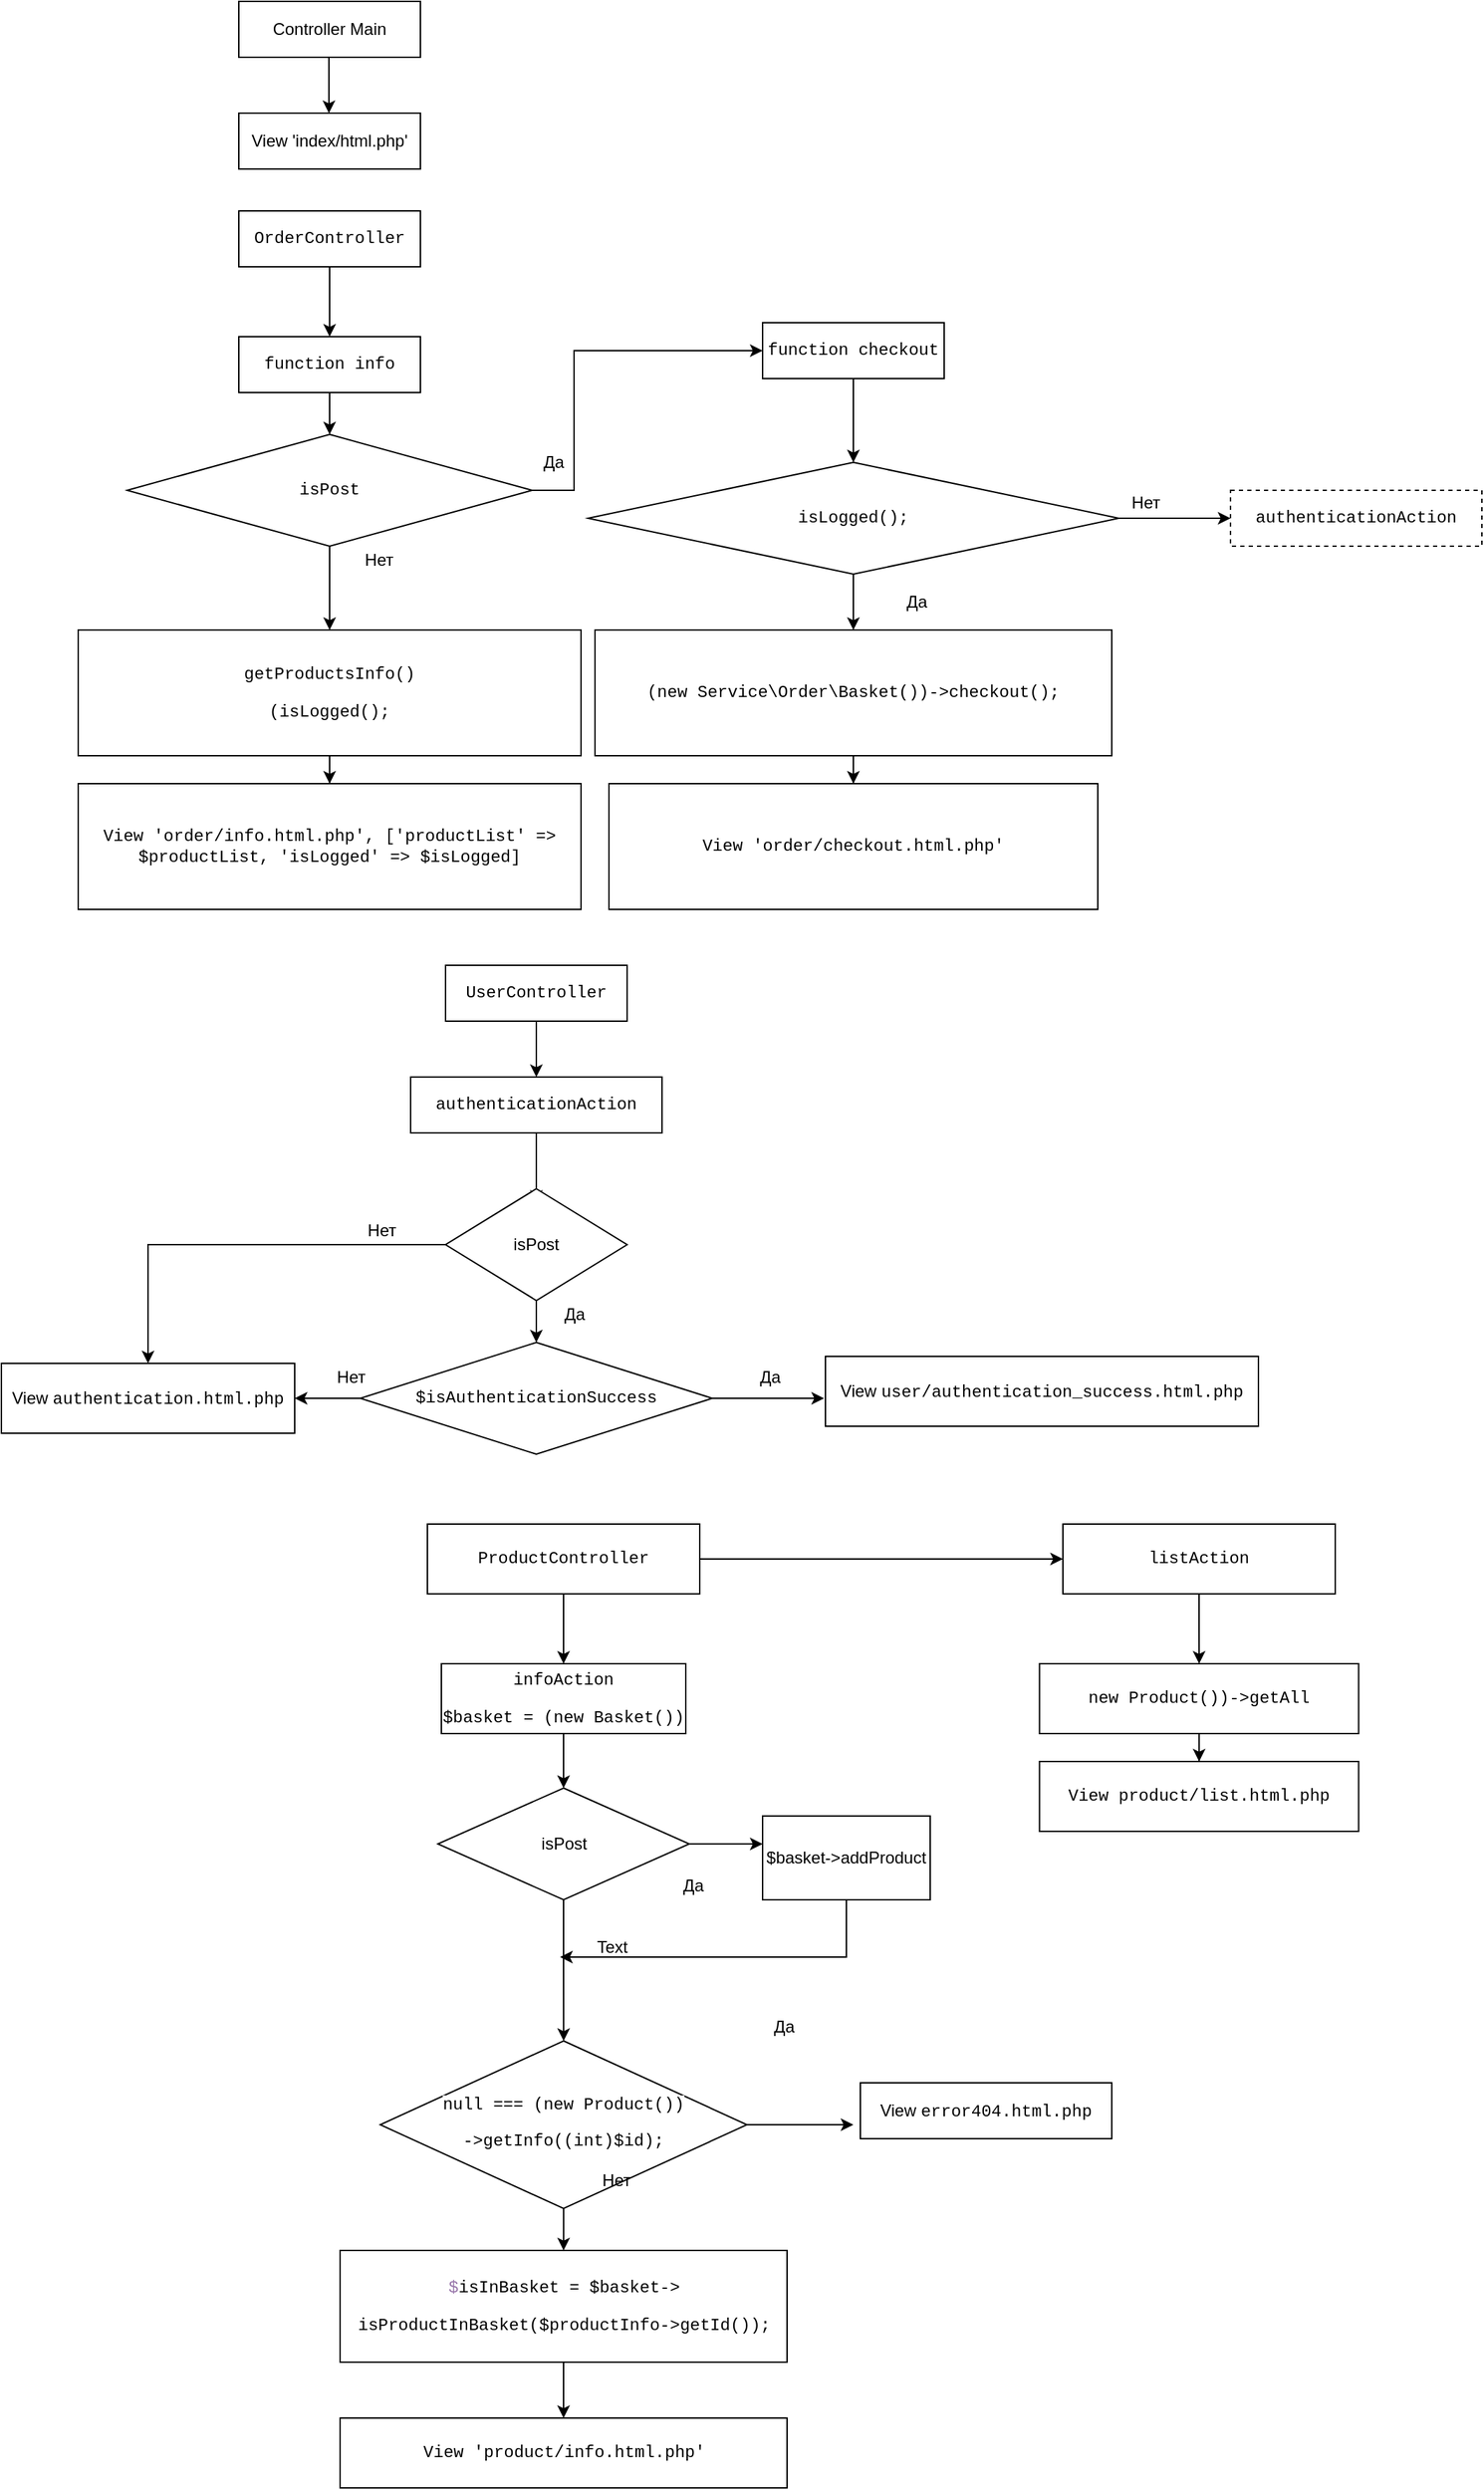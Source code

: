 <mxfile version="12.4.3" type="github" pages="1"><diagram id="5xCJs9lvPkOdSdXGfqB4" name="Page-1"><mxGraphModel dx="1102" dy="565" grid="1" gridSize="10" guides="1" tooltips="1" connect="1" arrows="1" fold="1" page="1" pageScale="1" pageWidth="827" pageHeight="1169" math="0" shadow="0"><root><mxCell id="0"/><mxCell id="1" parent="0"/><mxCell id="HfQBV5JqR2ZQGEwyBBn_-1" value="" style="rounded=0;whiteSpace=wrap;html=1;" vertex="1" parent="1"><mxGeometry x="200" y="40" width="130" height="40" as="geometry"/></mxCell><mxCell id="HfQBV5JqR2ZQGEwyBBn_-2" value="Controller Main" style="text;html=1;strokeColor=none;fillColor=none;align=center;verticalAlign=middle;whiteSpace=wrap;rounded=0;" vertex="1" parent="1"><mxGeometry x="210" y="50" width="110" height="20" as="geometry"/></mxCell><mxCell id="HfQBV5JqR2ZQGEwyBBn_-3" value="" style="endArrow=classic;html=1;" edge="1" parent="1"><mxGeometry width="50" height="50" relative="1" as="geometry"><mxPoint x="264.5" y="80" as="sourcePoint"/><mxPoint x="264.5" y="120" as="targetPoint"/></mxGeometry></mxCell><mxCell id="HfQBV5JqR2ZQGEwyBBn_-5" value="View 'index/html.php'" style="rounded=0;whiteSpace=wrap;html=1;" vertex="1" parent="1"><mxGeometry x="200" y="120" width="130" height="40" as="geometry"/></mxCell><mxCell id="HfQBV5JqR2ZQGEwyBBn_-8" value="" style="edgeStyle=orthogonalEdgeStyle;rounded=0;orthogonalLoop=1;jettySize=auto;html=1;" edge="1" parent="1" source="HfQBV5JqR2ZQGEwyBBn_-6" target="HfQBV5JqR2ZQGEwyBBn_-7"><mxGeometry relative="1" as="geometry"/></mxCell><mxCell id="HfQBV5JqR2ZQGEwyBBn_-16" value="" style="edgeStyle=orthogonalEdgeStyle;rounded=0;orthogonalLoop=1;jettySize=auto;html=1;exitX=1;exitY=0.5;exitDx=0;exitDy=0;" edge="1" parent="1" source="HfQBV5JqR2ZQGEwyBBn_-22" target="HfQBV5JqR2ZQGEwyBBn_-15"><mxGeometry relative="1" as="geometry"><Array as="points"><mxPoint x="440" y="390"/><mxPoint x="440" y="290"/></Array></mxGeometry></mxCell><mxCell id="HfQBV5JqR2ZQGEwyBBn_-6" value="&lt;pre style=&quot;font-family: &amp;#34;courier new&amp;#34;&quot;&gt;&lt;span style=&quot;background-color: rgb(255 , 255 , 255)&quot;&gt;OrderController&lt;/span&gt;&lt;/pre&gt;" style="rounded=0;whiteSpace=wrap;html=1;" vertex="1" parent="1"><mxGeometry x="200" y="190" width="130" height="40" as="geometry"/></mxCell><mxCell id="HfQBV5JqR2ZQGEwyBBn_-18" value="" style="edgeStyle=orthogonalEdgeStyle;rounded=0;orthogonalLoop=1;jettySize=auto;html=1;exitX=0.5;exitY=1;exitDx=0;exitDy=0;" edge="1" parent="1" source="HfQBV5JqR2ZQGEwyBBn_-26" target="HfQBV5JqR2ZQGEwyBBn_-17"><mxGeometry relative="1" as="geometry"><mxPoint x="645" y="420" as="sourcePoint"/></mxGeometry></mxCell><mxCell id="HfQBV5JqR2ZQGEwyBBn_-15" value="&lt;pre style=&quot;font-family: &amp;#34;courier new&amp;#34;&quot;&gt;&lt;pre style=&quot;font-family: &amp;#34;courier new&amp;#34;&quot;&gt;&lt;span style=&quot;background-color: rgb(255 , 255 , 255)&quot;&gt;function checkout&lt;/span&gt;&lt;/pre&gt;&lt;/pre&gt;" style="rounded=0;whiteSpace=wrap;html=1;" vertex="1" parent="1"><mxGeometry x="575" y="270" width="130" height="40" as="geometry"/></mxCell><mxCell id="HfQBV5JqR2ZQGEwyBBn_-20" value="" style="edgeStyle=orthogonalEdgeStyle;rounded=0;orthogonalLoop=1;jettySize=auto;html=1;" edge="1" parent="1" source="HfQBV5JqR2ZQGEwyBBn_-17" target="HfQBV5JqR2ZQGEwyBBn_-19"><mxGeometry relative="1" as="geometry"/></mxCell><mxCell id="HfQBV5JqR2ZQGEwyBBn_-17" value="&lt;pre style=&quot;font-family: &amp;#34;courier new&amp;#34;&quot;&gt;&lt;pre style=&quot;font-family: &amp;#34;courier new&amp;#34;&quot;&gt;&lt;pre style=&quot;font-family: &amp;#34;courier new&amp;#34;&quot;&gt;&lt;pre style=&quot;font-family: &amp;#34;courier new&amp;#34;&quot;&gt;&lt;span style=&quot;white-space: normal ; background-color: rgb(255 , 255 , 255)&quot;&gt;(new &lt;/span&gt;&lt;span style=&quot;white-space: normal&quot;&gt;Service\Order\Basket())-&amp;gt;checkout();&lt;/span&gt;&lt;br&gt;&lt;/pre&gt;&lt;/pre&gt;&lt;/pre&gt;&lt;/pre&gt;" style="rounded=0;whiteSpace=wrap;html=1;" vertex="1" parent="1"><mxGeometry x="455" y="490" width="370" height="90" as="geometry"/></mxCell><mxCell id="HfQBV5JqR2ZQGEwyBBn_-19" value="&lt;pre style=&quot;font-family: &amp;#34;courier new&amp;#34;&quot;&gt;&lt;pre style=&quot;font-family: &amp;#34;courier new&amp;#34;&quot;&gt;&lt;pre style=&quot;font-family: &amp;#34;courier new&amp;#34;&quot;&gt;&lt;pre style=&quot;font-family: &amp;#34;courier new&amp;#34;&quot;&gt;&lt;span style=&quot;background-color: rgb(255 , 255 , 255)&quot;&gt;View 'order/checkout.html.php'&lt;/span&gt;&lt;/pre&gt;&lt;/pre&gt;&lt;/pre&gt;&lt;/pre&gt;" style="rounded=0;whiteSpace=wrap;html=1;" vertex="1" parent="1"><mxGeometry x="465" y="600" width="350" height="90" as="geometry"/></mxCell><mxCell id="HfQBV5JqR2ZQGEwyBBn_-10" value="" style="edgeStyle=orthogonalEdgeStyle;rounded=0;orthogonalLoop=1;jettySize=auto;html=1;" edge="1" parent="1" source="HfQBV5JqR2ZQGEwyBBn_-22" target="HfQBV5JqR2ZQGEwyBBn_-9"><mxGeometry relative="1" as="geometry"/></mxCell><mxCell id="HfQBV5JqR2ZQGEwyBBn_-7" value="&lt;pre style=&quot;font-family: &amp;#34;courier new&amp;#34;&quot;&gt;&lt;span style=&quot;background-color: rgb(255 , 255 , 255)&quot;&gt;function info&lt;/span&gt;&lt;/pre&gt;" style="rounded=0;whiteSpace=wrap;html=1;" vertex="1" parent="1"><mxGeometry x="200" y="280" width="130" height="40" as="geometry"/></mxCell><mxCell id="HfQBV5JqR2ZQGEwyBBn_-14" value="" style="edgeStyle=orthogonalEdgeStyle;rounded=0;orthogonalLoop=1;jettySize=auto;html=1;" edge="1" parent="1" source="HfQBV5JqR2ZQGEwyBBn_-9" target="HfQBV5JqR2ZQGEwyBBn_-13"><mxGeometry relative="1" as="geometry"/></mxCell><mxCell id="HfQBV5JqR2ZQGEwyBBn_-9" value="&lt;pre style=&quot;font-family: &amp;#34;courier new&amp;#34;&quot;&gt;&lt;pre style=&quot;font-family: &amp;#34;courier new&amp;#34;&quot;&gt;&lt;span style=&quot;background-color: rgb(255 , 255 , 255)&quot;&gt;&lt;span style=&quot;font-family: &amp;#34;courier new&amp;#34; ; white-space: normal&quot;&gt;getProductsInfo&lt;/span&gt;&lt;span style=&quot;font-family: &amp;#34;courier new&amp;#34; ; white-space: normal&quot;&gt;(&lt;/span&gt;&lt;span style=&quot;font-family: &amp;#34;courier new&amp;#34; ; white-space: normal&quot;&gt;)&lt;/span&gt;&lt;/span&gt;&lt;/pre&gt;&lt;pre style=&quot;font-family: &amp;#34;courier new&amp;#34;&quot;&gt;&lt;pre style=&quot;font-family: &amp;#34;courier new&amp;#34;&quot;&gt;&lt;span style=&quot;background-color: rgb(255 , 255 , 255)&quot;&gt;(&lt;/span&gt;isLogged();&lt;/pre&gt;&lt;/pre&gt;&lt;/pre&gt;" style="rounded=0;whiteSpace=wrap;html=1;" vertex="1" parent="1"><mxGeometry x="85" y="490" width="360" height="90" as="geometry"/></mxCell><mxCell id="HfQBV5JqR2ZQGEwyBBn_-13" value="&lt;pre style=&quot;font-family: &amp;#34;courier new&amp;#34;&quot;&gt;&lt;pre style=&quot;font-family: &amp;#34;courier new&amp;#34;&quot;&gt;&lt;span style=&quot;background-color: rgb(255 , 255 , 255)&quot;&gt;View 'order/info.html.php'&lt;span style=&quot;font-family: &amp;#34;courier new&amp;#34; ; white-space: normal&quot;&gt;, &lt;/span&gt;&lt;span style=&quot;font-family: &amp;#34;courier new&amp;#34; ; white-space: normal&quot;&gt;[&lt;/span&gt;&lt;span style=&quot;font-family: &amp;#34;courier new&amp;#34; ; white-space: normal&quot;&gt;'productList' &lt;/span&gt;&lt;span style=&quot;font-family: &amp;#34;courier new&amp;#34; ; white-space: normal&quot;&gt;=&amp;gt; &lt;/span&gt;&lt;span style=&quot;font-family: &amp;#34;courier new&amp;#34; ; white-space: normal&quot;&gt;$productList&lt;/span&gt;&lt;span style=&quot;font-family: &amp;#34;courier new&amp;#34; ; white-space: normal&quot;&gt;, &lt;/span&gt;&lt;span style=&quot;font-family: &amp;#34;courier new&amp;#34; ; white-space: normal&quot;&gt;'isLogged' &lt;/span&gt;&lt;span style=&quot;font-family: &amp;#34;courier new&amp;#34; ; white-space: normal&quot;&gt;=&amp;gt; &lt;/span&gt;&lt;span style=&quot;font-family: &amp;#34;courier new&amp;#34; ; white-space: normal&quot;&gt;$isLogged&lt;/span&gt;&lt;span style=&quot;font-family: &amp;#34;courier new&amp;#34; ; white-space: normal&quot;&gt;]&lt;/span&gt;&lt;/span&gt;&lt;/pre&gt;&lt;/pre&gt;" style="rounded=0;whiteSpace=wrap;html=1;" vertex="1" parent="1"><mxGeometry x="85" y="600" width="360" height="90" as="geometry"/></mxCell><mxCell id="HfQBV5JqR2ZQGEwyBBn_-22" value="&lt;pre style=&quot;font-family: &amp;#34;courier new&amp;#34;&quot;&gt;&lt;span style=&quot;background-color: rgb(255 , 255 , 255)&quot;&gt;isPost&lt;/span&gt;&lt;/pre&gt;" style="rhombus;whiteSpace=wrap;html=1;" vertex="1" parent="1"><mxGeometry x="120" y="350" width="290" height="80" as="geometry"/></mxCell><mxCell id="HfQBV5JqR2ZQGEwyBBn_-24" value="" style="edgeStyle=orthogonalEdgeStyle;rounded=0;orthogonalLoop=1;jettySize=auto;html=1;" edge="1" parent="1" source="HfQBV5JqR2ZQGEwyBBn_-7" target="HfQBV5JqR2ZQGEwyBBn_-22"><mxGeometry relative="1" as="geometry"><mxPoint x="265" y="320" as="sourcePoint"/><mxPoint x="265" y="460" as="targetPoint"/></mxGeometry></mxCell><mxCell id="HfQBV5JqR2ZQGEwyBBn_-38" value="" style="edgeStyle=orthogonalEdgeStyle;rounded=0;orthogonalLoop=1;jettySize=auto;html=1;" edge="1" parent="1" source="HfQBV5JqR2ZQGEwyBBn_-26"><mxGeometry relative="1" as="geometry"><mxPoint x="910" y="410" as="targetPoint"/></mxGeometry></mxCell><mxCell id="HfQBV5JqR2ZQGEwyBBn_-26" value="&lt;pre style=&quot;font-family: &amp;#34;courier new&amp;#34;&quot;&gt;isLogged();&lt;/pre&gt;" style="rhombus;whiteSpace=wrap;html=1;" vertex="1" parent="1"><mxGeometry x="450" y="370" width="380" height="80" as="geometry"/></mxCell><mxCell id="HfQBV5JqR2ZQGEwyBBn_-27" value="" style="edgeStyle=orthogonalEdgeStyle;rounded=0;orthogonalLoop=1;jettySize=auto;html=1;exitX=0.5;exitY=1;exitDx=0;exitDy=0;" edge="1" parent="1" source="HfQBV5JqR2ZQGEwyBBn_-15" target="HfQBV5JqR2ZQGEwyBBn_-26"><mxGeometry relative="1" as="geometry"><mxPoint x="645" y="310" as="sourcePoint"/><mxPoint x="645" y="460" as="targetPoint"/></mxGeometry></mxCell><mxCell id="HfQBV5JqR2ZQGEwyBBn_-35" value="" style="edgeStyle=orthogonalEdgeStyle;rounded=0;orthogonalLoop=1;jettySize=auto;html=1;" edge="1" parent="1" source="HfQBV5JqR2ZQGEwyBBn_-28" target="HfQBV5JqR2ZQGEwyBBn_-34"><mxGeometry relative="1" as="geometry"/></mxCell><mxCell id="HfQBV5JqR2ZQGEwyBBn_-28" value="&lt;pre style=&quot;font-family: &amp;#34;courier new&amp;#34;&quot;&gt;&lt;span style=&quot;background-color: rgb(255 , 255 , 255)&quot;&gt;UserController&lt;/span&gt;&lt;/pre&gt;" style="rounded=0;whiteSpace=wrap;html=1;" vertex="1" parent="1"><mxGeometry x="348" y="730" width="130" height="40" as="geometry"/></mxCell><mxCell id="HfQBV5JqR2ZQGEwyBBn_-41" value="" style="edgeStyle=orthogonalEdgeStyle;rounded=0;orthogonalLoop=1;jettySize=auto;html=1;" edge="1" parent="1" source="HfQBV5JqR2ZQGEwyBBn_-34"><mxGeometry relative="1" as="geometry"><mxPoint x="413" y="900" as="targetPoint"/></mxGeometry></mxCell><mxCell id="HfQBV5JqR2ZQGEwyBBn_-34" value="&lt;pre style=&quot;font-family: &amp;#34;courier new&amp;#34;&quot;&gt;&lt;pre style=&quot;font-family: &amp;#34;courier new&amp;#34;&quot;&gt;&lt;span style=&quot;background-color: rgb(255 , 255 , 255)&quot;&gt;authenticationAction&lt;/span&gt;&lt;/pre&gt;&lt;/pre&gt;" style="rounded=0;whiteSpace=wrap;html=1;" vertex="1" parent="1"><mxGeometry x="323" y="810" width="180" height="40" as="geometry"/></mxCell><mxCell id="HfQBV5JqR2ZQGEwyBBn_-30" value="Нет" style="text;html=1;align=center;verticalAlign=middle;resizable=0;points=[];;autosize=1;" vertex="1" parent="1"><mxGeometry x="829" y="389" width="40" height="20" as="geometry"/></mxCell><mxCell id="HfQBV5JqR2ZQGEwyBBn_-31" value="Да" style="text;html=1;align=center;verticalAlign=middle;resizable=0;points=[];;autosize=1;" vertex="1" parent="1"><mxGeometry x="670" y="460" width="30" height="20" as="geometry"/></mxCell><mxCell id="HfQBV5JqR2ZQGEwyBBn_-32" value="Да" style="text;html=1;align=center;verticalAlign=middle;resizable=0;points=[];;autosize=1;" vertex="1" parent="1"><mxGeometry x="410" y="360" width="30" height="20" as="geometry"/></mxCell><mxCell id="HfQBV5JqR2ZQGEwyBBn_-33" value="Нет" style="text;html=1;align=center;verticalAlign=middle;resizable=0;points=[];;autosize=1;" vertex="1" parent="1"><mxGeometry x="280" y="430" width="40" height="20" as="geometry"/></mxCell><mxCell id="HfQBV5JqR2ZQGEwyBBn_-39" value="&lt;pre style=&quot;font-family: &amp;#34;courier new&amp;#34;&quot;&gt;&lt;pre style=&quot;font-family: &amp;#34;courier new&amp;#34;&quot;&gt;&lt;span style=&quot;background-color: rgb(255 , 255 , 255)&quot;&gt;authenticationAction&lt;/span&gt;&lt;/pre&gt;&lt;/pre&gt;" style="rounded=0;whiteSpace=wrap;html=1;dashed=1;" vertex="1" parent="1"><mxGeometry x="910" y="390" width="180" height="40" as="geometry"/></mxCell><mxCell id="HfQBV5JqR2ZQGEwyBBn_-44" value="" style="edgeStyle=orthogonalEdgeStyle;rounded=0;orthogonalLoop=1;jettySize=auto;html=1;entryX=0.5;entryY=0;entryDx=0;entryDy=0;" edge="1" parent="1" source="HfQBV5JqR2ZQGEwyBBn_-42" target="HfQBV5JqR2ZQGEwyBBn_-45"><mxGeometry relative="1" as="geometry"><mxPoint x="268" y="930" as="targetPoint"/></mxGeometry></mxCell><mxCell id="HfQBV5JqR2ZQGEwyBBn_-47" value="" style="edgeStyle=orthogonalEdgeStyle;rounded=0;orthogonalLoop=1;jettySize=auto;html=1;" edge="1" parent="1" source="HfQBV5JqR2ZQGEwyBBn_-42" target="HfQBV5JqR2ZQGEwyBBn_-46"><mxGeometry relative="1" as="geometry"/></mxCell><mxCell id="HfQBV5JqR2ZQGEwyBBn_-42" value="isPost" style="rhombus;whiteSpace=wrap;html=1;" vertex="1" parent="1"><mxGeometry x="348" y="890" width="130" height="80" as="geometry"/></mxCell><mxCell id="HfQBV5JqR2ZQGEwyBBn_-49" style="edgeStyle=orthogonalEdgeStyle;rounded=0;orthogonalLoop=1;jettySize=auto;html=1;entryX=1;entryY=0.5;entryDx=0;entryDy=0;" edge="1" parent="1" source="HfQBV5JqR2ZQGEwyBBn_-46" target="HfQBV5JqR2ZQGEwyBBn_-45"><mxGeometry relative="1" as="geometry"/></mxCell><mxCell id="HfQBV5JqR2ZQGEwyBBn_-52" value="" style="edgeStyle=orthogonalEdgeStyle;rounded=0;orthogonalLoop=1;jettySize=auto;html=1;" edge="1" parent="1" source="HfQBV5JqR2ZQGEwyBBn_-46"><mxGeometry relative="1" as="geometry"><mxPoint x="619" y="1040" as="targetPoint"/></mxGeometry></mxCell><mxCell id="HfQBV5JqR2ZQGEwyBBn_-46" value="&lt;pre style=&quot;font-family: &amp;#34;courier new&amp;#34;&quot;&gt;&lt;span style=&quot;background-color: rgb(255 , 255 , 255)&quot;&gt;$isAuthenticationSuccess&lt;/span&gt;&lt;/pre&gt;" style="rhombus;whiteSpace=wrap;html=1;" vertex="1" parent="1"><mxGeometry x="287" y="1000" width="252" height="80" as="geometry"/></mxCell><mxCell id="HfQBV5JqR2ZQGEwyBBn_-45" value="&lt;span style=&quot;background-color: rgb(255 , 255 , 255)&quot;&gt;View&amp;nbsp;&lt;span style=&quot;font-family: &amp;#34;courier new&amp;#34;&quot;&gt;authentication.html.php&lt;/span&gt;&lt;/span&gt;" style="rounded=0;whiteSpace=wrap;html=1;" vertex="1" parent="1"><mxGeometry x="30" y="1015" width="210" height="50" as="geometry"/></mxCell><mxCell id="HfQBV5JqR2ZQGEwyBBn_-48" value="Нет" style="text;html=1;align=center;verticalAlign=middle;resizable=0;points=[];;autosize=1;" vertex="1" parent="1"><mxGeometry x="282" y="910" width="40" height="20" as="geometry"/></mxCell><mxCell id="HfQBV5JqR2ZQGEwyBBn_-50" value="Нет" style="text;html=1;align=center;verticalAlign=middle;resizable=0;points=[];;autosize=1;" vertex="1" parent="1"><mxGeometry x="260" y="1015" width="40" height="20" as="geometry"/></mxCell><mxCell id="HfQBV5JqR2ZQGEwyBBn_-53" value="View&amp;nbsp;&lt;span style=&quot;font-family: &amp;#34;courier new&amp;#34; ; background-color: rgb(255 , 255 , 255)&quot;&gt;user/authentication_success.html.php&lt;/span&gt;" style="rounded=0;whiteSpace=wrap;html=1;" vertex="1" parent="1"><mxGeometry x="620" y="1010" width="310" height="50" as="geometry"/></mxCell><mxCell id="HfQBV5JqR2ZQGEwyBBn_-54" value="Да" style="text;html=1;align=center;verticalAlign=middle;resizable=0;points=[];;autosize=1;" vertex="1" parent="1"><mxGeometry x="565" y="1015" width="30" height="20" as="geometry"/></mxCell><mxCell id="HfQBV5JqR2ZQGEwyBBn_-57" value="" style="edgeStyle=orthogonalEdgeStyle;rounded=0;orthogonalLoop=1;jettySize=auto;html=1;" edge="1" parent="1" source="HfQBV5JqR2ZQGEwyBBn_-55" target="HfQBV5JqR2ZQGEwyBBn_-56"><mxGeometry relative="1" as="geometry"/></mxCell><mxCell id="HfQBV5JqR2ZQGEwyBBn_-90" value="" style="edgeStyle=orthogonalEdgeStyle;rounded=0;orthogonalLoop=1;jettySize=auto;html=1;" edge="1" parent="1" source="HfQBV5JqR2ZQGEwyBBn_-55" target="HfQBV5JqR2ZQGEwyBBn_-89"><mxGeometry relative="1" as="geometry"/></mxCell><mxCell id="HfQBV5JqR2ZQGEwyBBn_-55" value="&lt;pre style=&quot;font-family: &amp;#34;courier new&amp;#34;&quot;&gt;&lt;span style=&quot;background-color: rgb(255 , 255 , 255)&quot;&gt;ProductController&lt;/span&gt;&lt;/pre&gt;" style="rounded=0;whiteSpace=wrap;html=1;" vertex="1" parent="1"><mxGeometry x="335" y="1130" width="195" height="50" as="geometry"/></mxCell><mxCell id="HfQBV5JqR2ZQGEwyBBn_-92" value="" style="edgeStyle=orthogonalEdgeStyle;rounded=0;orthogonalLoop=1;jettySize=auto;html=1;" edge="1" parent="1" source="HfQBV5JqR2ZQGEwyBBn_-89" target="HfQBV5JqR2ZQGEwyBBn_-91"><mxGeometry relative="1" as="geometry"/></mxCell><mxCell id="HfQBV5JqR2ZQGEwyBBn_-89" value="&lt;pre style=&quot;font-family: &amp;#34;courier new&amp;#34;&quot;&gt;&lt;pre style=&quot;font-family: &amp;#34;courier new&amp;#34;&quot;&gt;&lt;span style=&quot;background-color: rgb(255 , 255 , 255)&quot;&gt;listAction&lt;/span&gt;&lt;/pre&gt;&lt;/pre&gt;" style="rounded=0;whiteSpace=wrap;html=1;" vertex="1" parent="1"><mxGeometry x="790" y="1130" width="195" height="50" as="geometry"/></mxCell><mxCell id="HfQBV5JqR2ZQGEwyBBn_-94" value="" style="edgeStyle=orthogonalEdgeStyle;rounded=0;orthogonalLoop=1;jettySize=auto;html=1;" edge="1" parent="1" source="HfQBV5JqR2ZQGEwyBBn_-91" target="HfQBV5JqR2ZQGEwyBBn_-93"><mxGeometry relative="1" as="geometry"/></mxCell><mxCell id="HfQBV5JqR2ZQGEwyBBn_-91" value="&lt;pre style=&quot;font-family: &amp;#34;courier new&amp;#34;&quot;&gt;&lt;pre style=&quot;font-family: &amp;#34;courier new&amp;#34;&quot;&gt;&lt;pre style=&quot;font-family: &amp;#34;courier new&amp;#34;&quot;&gt;&lt;span style=&quot;background-color: rgb(255 , 255 , 255)&quot;&gt;new Product())-&amp;gt;getAll&lt;/span&gt;&lt;/pre&gt;&lt;/pre&gt;&lt;/pre&gt;" style="rounded=0;whiteSpace=wrap;html=1;" vertex="1" parent="1"><mxGeometry x="773.25" y="1230" width="228.5" height="50" as="geometry"/></mxCell><mxCell id="HfQBV5JqR2ZQGEwyBBn_-93" value="&lt;pre style=&quot;font-family: &amp;#34;courier new&amp;#34;&quot;&gt;&lt;pre style=&quot;font-family: &amp;#34;courier new&amp;#34;&quot;&gt;&lt;pre style=&quot;font-family: &amp;#34;courier new&amp;#34;&quot;&gt;&lt;span style=&quot;background-color: rgb(255 , 255 , 255)&quot;&gt;View &lt;/span&gt;product/list.html.php&lt;/pre&gt;&lt;/pre&gt;&lt;/pre&gt;" style="rounded=0;whiteSpace=wrap;html=1;" vertex="1" parent="1"><mxGeometry x="773.25" y="1300" width="228.5" height="50" as="geometry"/></mxCell><mxCell id="HfQBV5JqR2ZQGEwyBBn_-71" value="" style="edgeStyle=orthogonalEdgeStyle;rounded=0;orthogonalLoop=1;jettySize=auto;html=1;entryX=0.5;entryY=0;entryDx=0;entryDy=0;" edge="1" parent="1" source="HfQBV5JqR2ZQGEwyBBn_-56" target="HfQBV5JqR2ZQGEwyBBn_-65"><mxGeometry relative="1" as="geometry"><mxPoint x="432.5" y="1380" as="targetPoint"/></mxGeometry></mxCell><mxCell id="HfQBV5JqR2ZQGEwyBBn_-56" value="&lt;pre style=&quot;font-family: &amp;#34;courier new&amp;#34;&quot;&gt;&lt;pre style=&quot;font-family: &amp;#34;courier new&amp;#34;&quot;&gt;&lt;span style=&quot;background-color: rgb(255 , 255 , 255)&quot;&gt;infoAction&lt;/span&gt;&lt;/pre&gt;&lt;pre style=&quot;font-family: &amp;#34;courier new&amp;#34;&quot;&gt;&lt;pre style=&quot;font-family: &amp;#34;courier new&amp;#34;&quot;&gt;&lt;span style=&quot;background-color: rgb(255 , 255 , 255)&quot;&gt;$basket = (new Basket())&lt;/span&gt;&lt;/pre&gt;&lt;/pre&gt;&lt;/pre&gt;" style="rounded=0;whiteSpace=wrap;html=1;" vertex="1" parent="1"><mxGeometry x="345" y="1230" width="175" height="50" as="geometry"/></mxCell><mxCell id="HfQBV5JqR2ZQGEwyBBn_-67" value="" style="edgeStyle=orthogonalEdgeStyle;rounded=0;orthogonalLoop=1;jettySize=auto;html=1;" edge="1" parent="1" source="HfQBV5JqR2ZQGEwyBBn_-65"><mxGeometry relative="1" as="geometry"><mxPoint x="575" y="1359" as="targetPoint"/></mxGeometry></mxCell><mxCell id="HfQBV5JqR2ZQGEwyBBn_-74" value="" style="edgeStyle=orthogonalEdgeStyle;rounded=0;orthogonalLoop=1;jettySize=auto;html=1;" edge="1" parent="1" source="HfQBV5JqR2ZQGEwyBBn_-65" target="HfQBV5JqR2ZQGEwyBBn_-73"><mxGeometry relative="1" as="geometry"/></mxCell><mxCell id="HfQBV5JqR2ZQGEwyBBn_-65" value="isPost" style="rhombus;whiteSpace=wrap;html=1;" vertex="1" parent="1"><mxGeometry x="342.5" y="1319" width="180" height="80" as="geometry"/></mxCell><mxCell id="HfQBV5JqR2ZQGEwyBBn_-76" value="" style="edgeStyle=orthogonalEdgeStyle;rounded=0;orthogonalLoop=1;jettySize=auto;html=1;" edge="1" parent="1" source="HfQBV5JqR2ZQGEwyBBn_-73"><mxGeometry relative="1" as="geometry"><mxPoint x="640" y="1560" as="targetPoint"/></mxGeometry></mxCell><mxCell id="HfQBV5JqR2ZQGEwyBBn_-81" value="" style="edgeStyle=orthogonalEdgeStyle;rounded=0;orthogonalLoop=1;jettySize=auto;html=1;" edge="1" parent="1" source="HfQBV5JqR2ZQGEwyBBn_-73"><mxGeometry relative="1" as="geometry"><mxPoint x="432.5" y="1650" as="targetPoint"/></mxGeometry></mxCell><mxCell id="HfQBV5JqR2ZQGEwyBBn_-73" value="&lt;pre style=&quot;font-family: &amp;#34;courier new&amp;#34;&quot;&gt;&lt;span style=&quot;background-color: rgb(255 , 255 , 255)&quot;&gt;&lt;br&gt;&lt;/span&gt;&lt;/pre&gt;&lt;pre style=&quot;font-family: &amp;#34;courier new&amp;#34;&quot;&gt;&lt;span style=&quot;background-color: rgb(255 , 255 , 255) ; white-space: normal&quot;&gt;null === (new Product())&lt;/span&gt;&lt;br&gt;&lt;/pre&gt;&lt;pre style=&quot;font-family: &amp;#34;courier new&amp;#34;&quot;&gt;&lt;span style=&quot;background-color: rgb(255 , 255 , 255)&quot;&gt;-&amp;gt;getInfo((int)$id);&lt;br&gt;&lt;br&gt;&lt;br&gt;&lt;/span&gt;&lt;/pre&gt;" style="rhombus;whiteSpace=wrap;html=1;" vertex="1" parent="1"><mxGeometry x="301.25" y="1500" width="262.5" height="120" as="geometry"/></mxCell><mxCell id="HfQBV5JqR2ZQGEwyBBn_-68" value="Да" style="text;html=1;align=center;verticalAlign=middle;resizable=0;points=[];;autosize=1;" vertex="1" parent="1"><mxGeometry x="510" y="1379" width="30" height="20" as="geometry"/></mxCell><mxCell id="HfQBV5JqR2ZQGEwyBBn_-78" value="&lt;span style=&quot;background-color: rgb(255 , 255 , 255)&quot;&gt;&lt;span style=&quot;white-space: normal&quot;&gt;View&amp;nbsp;&lt;/span&gt;&lt;span style=&quot;font-family: &amp;#34;courier new&amp;#34;&quot;&gt;error404.html.php&lt;/span&gt;&lt;/span&gt;" style="rounded=0;whiteSpace=wrap;html=1;" vertex="1" parent="1"><mxGeometry x="645" y="1530" width="180" height="40" as="geometry"/></mxCell><mxCell id="HfQBV5JqR2ZQGEwyBBn_-79" value="Да" style="text;html=1;align=center;verticalAlign=middle;resizable=0;points=[];;autosize=1;" vertex="1" parent="1"><mxGeometry x="575" y="1480" width="30" height="20" as="geometry"/></mxCell><mxCell id="HfQBV5JqR2ZQGEwyBBn_-96" value="" style="edgeStyle=orthogonalEdgeStyle;rounded=0;orthogonalLoop=1;jettySize=auto;html=1;" edge="1" parent="1" source="HfQBV5JqR2ZQGEwyBBn_-82" target="HfQBV5JqR2ZQGEwyBBn_-95"><mxGeometry relative="1" as="geometry"/></mxCell><mxCell id="HfQBV5JqR2ZQGEwyBBn_-82" value="&lt;pre style=&quot;font-family: &amp;#34;courier new&amp;#34;&quot;&gt;&lt;span style=&quot;background-color: rgb(255 , 255 , 255)&quot;&gt;&lt;span style=&quot;color: rgb(152 , 118 , 170)&quot;&gt;$&lt;/span&gt;isInBasket = $basket-&amp;gt;&lt;/span&gt;&lt;/pre&gt;&lt;pre style=&quot;font-family: &amp;#34;courier new&amp;#34;&quot;&gt;&lt;span style=&quot;background-color: rgb(255 , 255 , 255)&quot;&gt;isProductInBasket($productInfo-&amp;gt;getId());&lt;br&gt;&lt;/span&gt;&lt;/pre&gt;" style="rounded=0;whiteSpace=wrap;html=1;" vertex="1" parent="1"><mxGeometry x="272.5" y="1650" width="320" height="80" as="geometry"/></mxCell><mxCell id="HfQBV5JqR2ZQGEwyBBn_-95" value="&lt;pre style=&quot;font-family: &amp;#34;courier new&amp;#34;&quot;&gt;&lt;pre style=&quot;font-family: &amp;#34;courier new&amp;#34;&quot;&gt;&lt;span style=&quot;background-color: rgb(255 , 255 , 255)&quot;&gt;View 'product/info.html.php'&lt;/span&gt;&lt;/pre&gt;&lt;/pre&gt;" style="rounded=0;whiteSpace=wrap;html=1;" vertex="1" parent="1"><mxGeometry x="272.5" y="1770" width="320" height="50" as="geometry"/></mxCell><mxCell id="HfQBV5JqR2ZQGEwyBBn_-83" value="Нет" style="text;html=1;align=center;verticalAlign=middle;resizable=0;points=[];;autosize=1;" vertex="1" parent="1"><mxGeometry x="450" y="1590" width="40" height="20" as="geometry"/></mxCell><mxCell id="HfQBV5JqR2ZQGEwyBBn_-84" value="Да" style="text;html=1;align=center;verticalAlign=middle;resizable=0;points=[];;autosize=1;" vertex="1" parent="1"><mxGeometry x="425" y="970" width="30" height="20" as="geometry"/></mxCell><mxCell id="HfQBV5JqR2ZQGEwyBBn_-86" value="Text" style="text;html=1;align=center;verticalAlign=middle;resizable=0;points=[];;autosize=1;" vertex="1" parent="1"><mxGeometry x="447" y="1423" width="40" height="20" as="geometry"/></mxCell><mxCell id="HfQBV5JqR2ZQGEwyBBn_-88" style="edgeStyle=orthogonalEdgeStyle;rounded=0;orthogonalLoop=1;jettySize=auto;html=1;" edge="1" parent="1" source="HfQBV5JqR2ZQGEwyBBn_-87"><mxGeometry relative="1" as="geometry"><mxPoint x="430" y="1440" as="targetPoint"/><Array as="points"><mxPoint x="635" y="1440"/></Array></mxGeometry></mxCell><mxCell id="HfQBV5JqR2ZQGEwyBBn_-87" value="&lt;span style=&quot;white-space: normal&quot;&gt;$basket-&amp;gt;addProduct&lt;/span&gt;" style="rounded=0;whiteSpace=wrap;html=1;" vertex="1" parent="1"><mxGeometry x="575" y="1339" width="120" height="60" as="geometry"/></mxCell></root></mxGraphModel></diagram></mxfile>